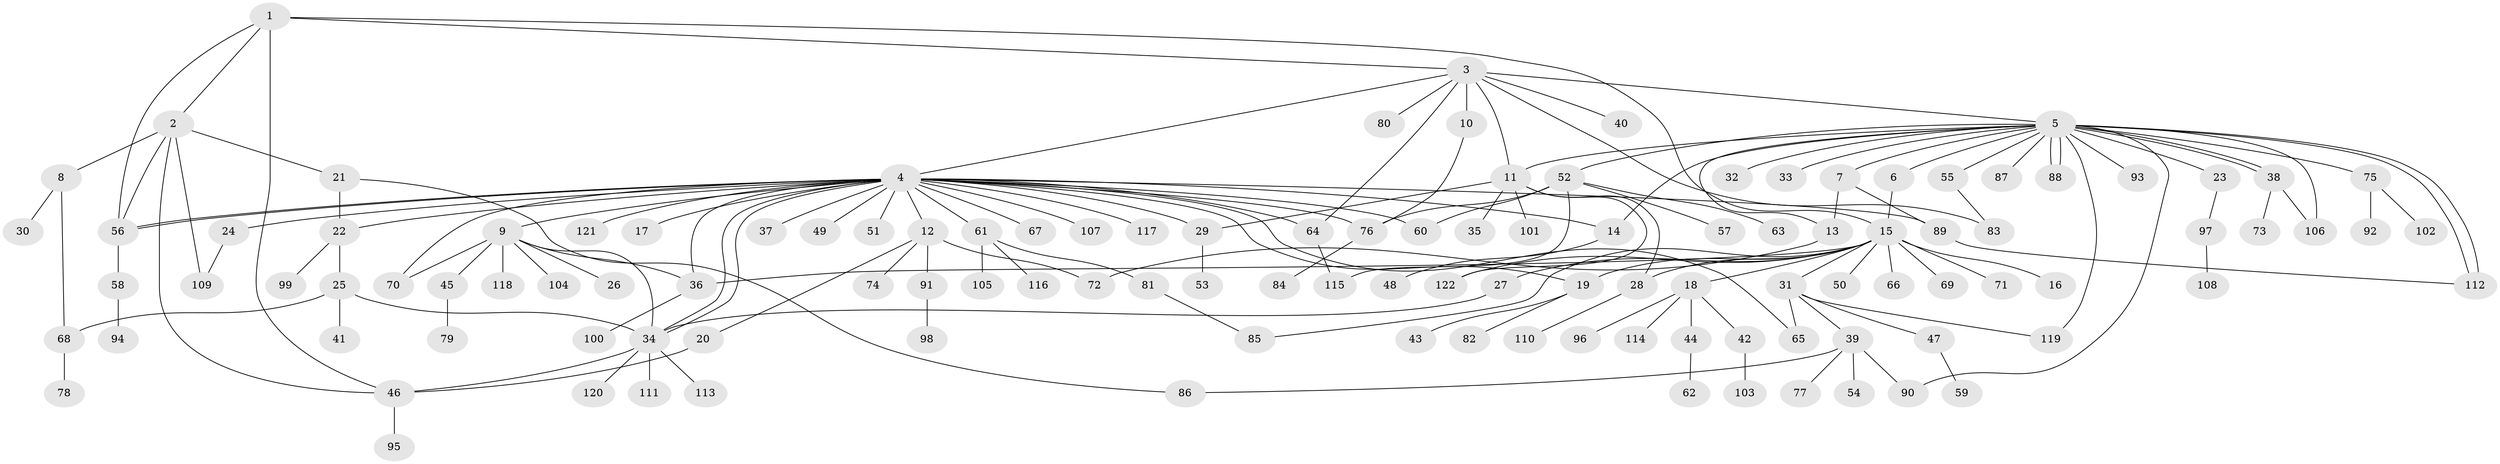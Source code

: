 // Generated by graph-tools (version 1.1) at 2025/14/03/09/25 04:14:21]
// undirected, 122 vertices, 163 edges
graph export_dot {
graph [start="1"]
  node [color=gray90,style=filled];
  1;
  2;
  3;
  4;
  5;
  6;
  7;
  8;
  9;
  10;
  11;
  12;
  13;
  14;
  15;
  16;
  17;
  18;
  19;
  20;
  21;
  22;
  23;
  24;
  25;
  26;
  27;
  28;
  29;
  30;
  31;
  32;
  33;
  34;
  35;
  36;
  37;
  38;
  39;
  40;
  41;
  42;
  43;
  44;
  45;
  46;
  47;
  48;
  49;
  50;
  51;
  52;
  53;
  54;
  55;
  56;
  57;
  58;
  59;
  60;
  61;
  62;
  63;
  64;
  65;
  66;
  67;
  68;
  69;
  70;
  71;
  72;
  73;
  74;
  75;
  76;
  77;
  78;
  79;
  80;
  81;
  82;
  83;
  84;
  85;
  86;
  87;
  88;
  89;
  90;
  91;
  92;
  93;
  94;
  95;
  96;
  97;
  98;
  99;
  100;
  101;
  102;
  103;
  104;
  105;
  106;
  107;
  108;
  109;
  110;
  111;
  112;
  113;
  114;
  115;
  116;
  117;
  118;
  119;
  120;
  121;
  122;
  1 -- 2;
  1 -- 3;
  1 -- 15;
  1 -- 46;
  1 -- 56;
  2 -- 8;
  2 -- 21;
  2 -- 46;
  2 -- 56;
  2 -- 109;
  3 -- 4;
  3 -- 5;
  3 -- 10;
  3 -- 11;
  3 -- 40;
  3 -- 64;
  3 -- 80;
  3 -- 83;
  4 -- 9;
  4 -- 12;
  4 -- 14;
  4 -- 17;
  4 -- 19;
  4 -- 22;
  4 -- 24;
  4 -- 29;
  4 -- 34;
  4 -- 34;
  4 -- 36;
  4 -- 37;
  4 -- 49;
  4 -- 51;
  4 -- 56;
  4 -- 56;
  4 -- 60;
  4 -- 61;
  4 -- 64;
  4 -- 65;
  4 -- 67;
  4 -- 70;
  4 -- 76;
  4 -- 89;
  4 -- 107;
  4 -- 117;
  4 -- 121;
  5 -- 6;
  5 -- 7;
  5 -- 11;
  5 -- 13;
  5 -- 14;
  5 -- 23;
  5 -- 32;
  5 -- 33;
  5 -- 38;
  5 -- 38;
  5 -- 52;
  5 -- 55;
  5 -- 75;
  5 -- 87;
  5 -- 88;
  5 -- 88;
  5 -- 90;
  5 -- 93;
  5 -- 106;
  5 -- 112;
  5 -- 112;
  5 -- 119;
  6 -- 15;
  7 -- 13;
  7 -- 89;
  8 -- 30;
  8 -- 68;
  9 -- 26;
  9 -- 34;
  9 -- 36;
  9 -- 45;
  9 -- 70;
  9 -- 104;
  9 -- 118;
  10 -- 76;
  11 -- 28;
  11 -- 29;
  11 -- 35;
  11 -- 101;
  11 -- 122;
  12 -- 20;
  12 -- 72;
  12 -- 74;
  12 -- 91;
  13 -- 72;
  14 -- 48;
  15 -- 16;
  15 -- 18;
  15 -- 19;
  15 -- 27;
  15 -- 28;
  15 -- 31;
  15 -- 36;
  15 -- 50;
  15 -- 66;
  15 -- 69;
  15 -- 71;
  15 -- 85;
  15 -- 122;
  18 -- 42;
  18 -- 44;
  18 -- 96;
  18 -- 114;
  19 -- 43;
  19 -- 82;
  20 -- 46;
  21 -- 22;
  21 -- 86;
  22 -- 25;
  22 -- 99;
  23 -- 97;
  24 -- 109;
  25 -- 34;
  25 -- 41;
  25 -- 68;
  27 -- 34;
  28 -- 110;
  29 -- 53;
  31 -- 39;
  31 -- 47;
  31 -- 65;
  31 -- 119;
  34 -- 46;
  34 -- 111;
  34 -- 113;
  34 -- 120;
  36 -- 100;
  38 -- 73;
  38 -- 106;
  39 -- 54;
  39 -- 77;
  39 -- 86;
  39 -- 90;
  42 -- 103;
  44 -- 62;
  45 -- 79;
  46 -- 95;
  47 -- 59;
  52 -- 57;
  52 -- 60;
  52 -- 63;
  52 -- 76;
  52 -- 115;
  55 -- 83;
  56 -- 58;
  58 -- 94;
  61 -- 81;
  61 -- 105;
  61 -- 116;
  64 -- 115;
  68 -- 78;
  75 -- 92;
  75 -- 102;
  76 -- 84;
  81 -- 85;
  89 -- 112;
  91 -- 98;
  97 -- 108;
}

